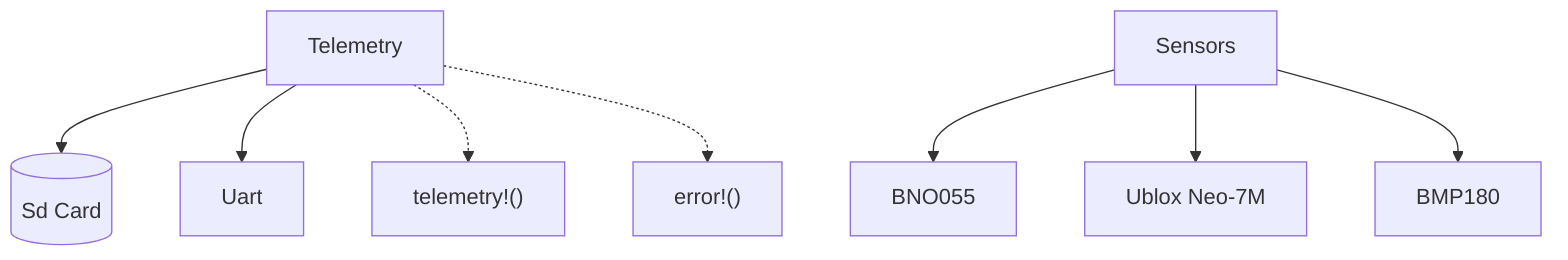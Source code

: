 flowchart TD
    A[Telemetry]
    %% A --> Flash[(Flash)]
    A --> SdCard[(Sd Card)]
    A --> Uart
    %% A --> OLED
    A -.-> macro_telemetry!["telemetry!()"]
    A -.-> macro_error!["error!()"]

    %% FlightMode[Flight Mode]

    B[Sensors]
    B --> IMU[BNO055]
    B --> GPS[Ublox Neo-7M]
    B --> Barometer[BMP180]